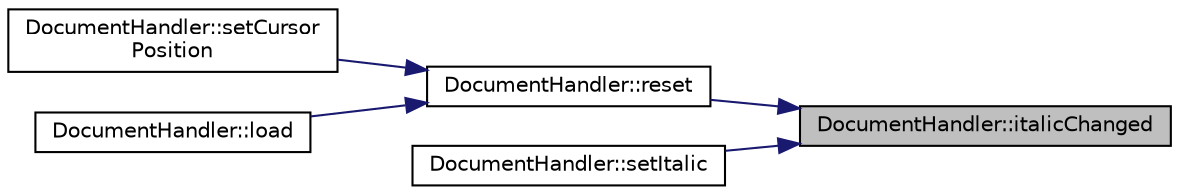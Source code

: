 digraph "DocumentHandler::italicChanged"
{
 // INTERACTIVE_SVG=YES
 // LATEX_PDF_SIZE
  edge [fontname="Helvetica",fontsize="10",labelfontname="Helvetica",labelfontsize="10"];
  node [fontname="Helvetica",fontsize="10",shape=record];
  rankdir="RL";
  Node71 [label="DocumentHandler::italicChanged",height=0.2,width=0.4,color="black", fillcolor="grey75", style="filled", fontcolor="black",tooltip=" "];
  Node71 -> Node72 [dir="back",color="midnightblue",fontsize="10",style="solid",fontname="Helvetica"];
  Node72 [label="DocumentHandler::reset",height=0.2,width=0.4,color="black", fillcolor="white", style="filled",URL="$class_document_handler.html#a25e033ff44a732e87629e80148d4c3ab",tooltip=" "];
  Node72 -> Node73 [dir="back",color="midnightblue",fontsize="10",style="solid",fontname="Helvetica"];
  Node73 [label="DocumentHandler::setCursor\lPosition",height=0.2,width=0.4,color="black", fillcolor="white", style="filled",URL="$class_document_handler.html#a4bacf645fefc43147306c04aa9ca3761",tooltip=" "];
  Node72 -> Node74 [dir="back",color="midnightblue",fontsize="10",style="solid",fontname="Helvetica"];
  Node74 [label="DocumentHandler::load",height=0.2,width=0.4,color="black", fillcolor="white", style="filled",URL="$class_document_handler.html#ac644b1d1d0b7e38fdbd2785e480bffcc",tooltip=" "];
  Node71 -> Node75 [dir="back",color="midnightblue",fontsize="10",style="solid",fontname="Helvetica"];
  Node75 [label="DocumentHandler::setItalic",height=0.2,width=0.4,color="black", fillcolor="white", style="filled",URL="$class_document_handler.html#a57f25c4ba7a38e8bc1aa90a38bc2e701",tooltip=" "];
}
